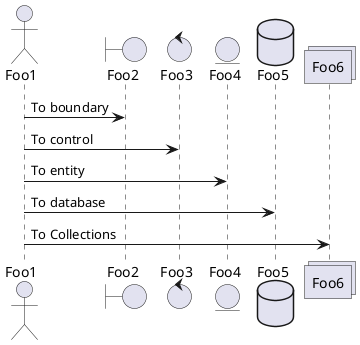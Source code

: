 @startuml orgnization
actor Foo1
boundary Foo2
control Foo3
entity Foo4
database Foo5
Collections Foo6
Foo1 -> Foo2 : To boundary
Foo1 -> Foo3 : To control
Foo1 -> Foo4 : To entity
Foo1 -> Foo5 : To database
Foo1 -> Foo6 : To Collections
@enduml